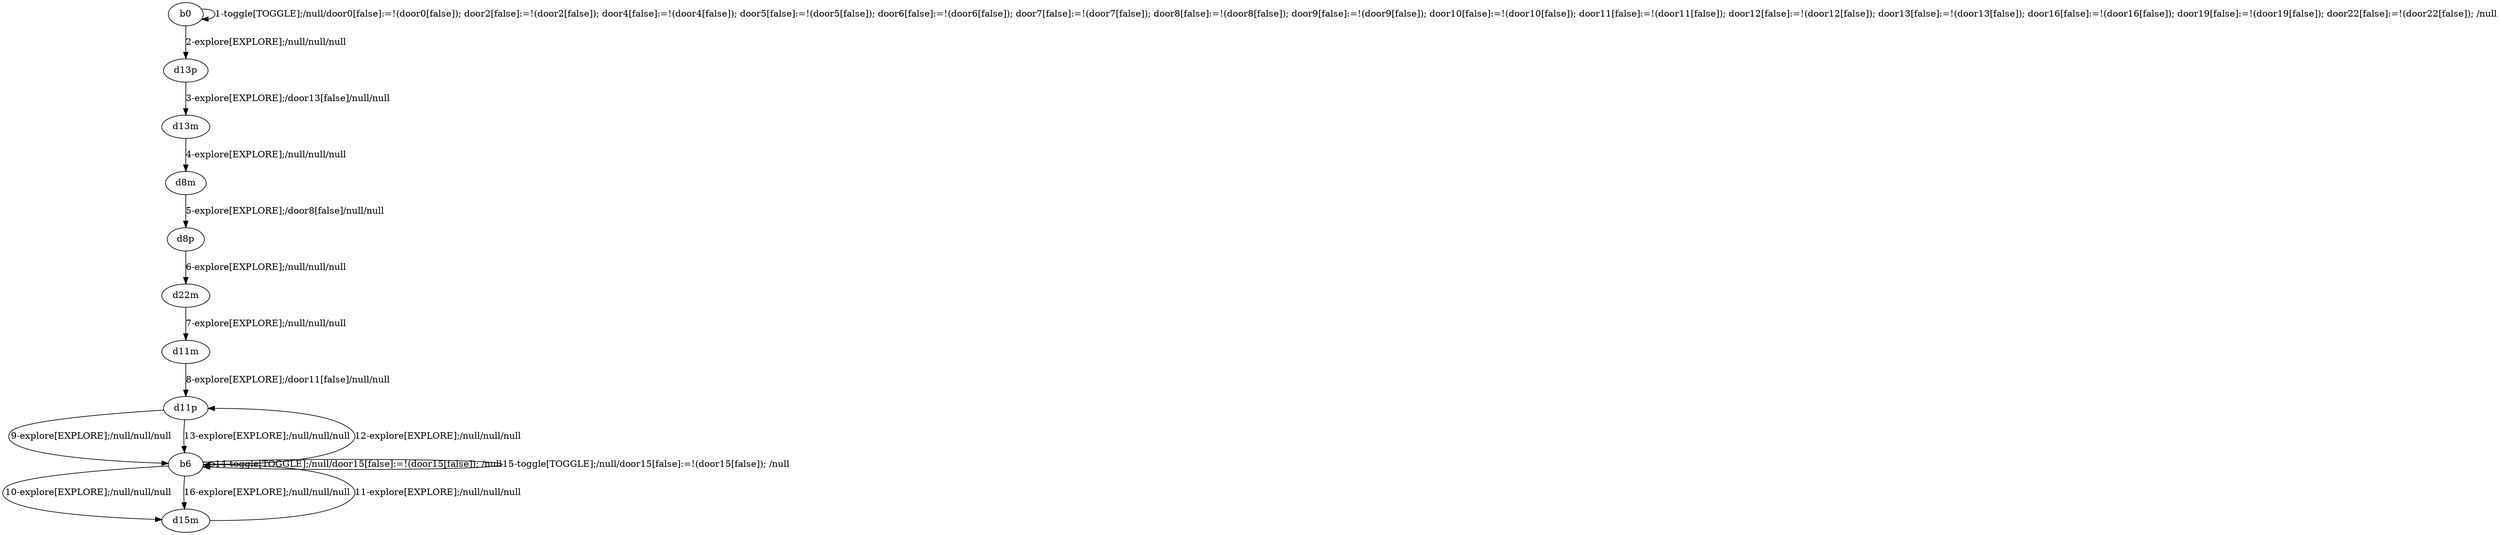 # Total number of goals covered by this test: 1
# b6 --> d11p

digraph g {
"b0" -> "b0" [label = "1-toggle[TOGGLE];/null/door0[false]:=!(door0[false]); door2[false]:=!(door2[false]); door4[false]:=!(door4[false]); door5[false]:=!(door5[false]); door6[false]:=!(door6[false]); door7[false]:=!(door7[false]); door8[false]:=!(door8[false]); door9[false]:=!(door9[false]); door10[false]:=!(door10[false]); door11[false]:=!(door11[false]); door12[false]:=!(door12[false]); door13[false]:=!(door13[false]); door16[false]:=!(door16[false]); door19[false]:=!(door19[false]); door22[false]:=!(door22[false]); /null"];
"b0" -> "d13p" [label = "2-explore[EXPLORE];/null/null/null"];
"d13p" -> "d13m" [label = "3-explore[EXPLORE];/door13[false]/null/null"];
"d13m" -> "d8m" [label = "4-explore[EXPLORE];/null/null/null"];
"d8m" -> "d8p" [label = "5-explore[EXPLORE];/door8[false]/null/null"];
"d8p" -> "d22m" [label = "6-explore[EXPLORE];/null/null/null"];
"d22m" -> "d11m" [label = "7-explore[EXPLORE];/null/null/null"];
"d11m" -> "d11p" [label = "8-explore[EXPLORE];/door11[false]/null/null"];
"d11p" -> "b6" [label = "9-explore[EXPLORE];/null/null/null"];
"b6" -> "d15m" [label = "10-explore[EXPLORE];/null/null/null"];
"d15m" -> "b6" [label = "11-explore[EXPLORE];/null/null/null"];
"b6" -> "d11p" [label = "12-explore[EXPLORE];/null/null/null"];
"d11p" -> "b6" [label = "13-explore[EXPLORE];/null/null/null"];
"b6" -> "b6" [label = "14-toggle[TOGGLE];/null/door15[false]:=!(door15[false]); /null"];
"b6" -> "b6" [label = "15-toggle[TOGGLE];/null/door15[false]:=!(door15[false]); /null"];
"b6" -> "d15m" [label = "16-explore[EXPLORE];/null/null/null"];
}
